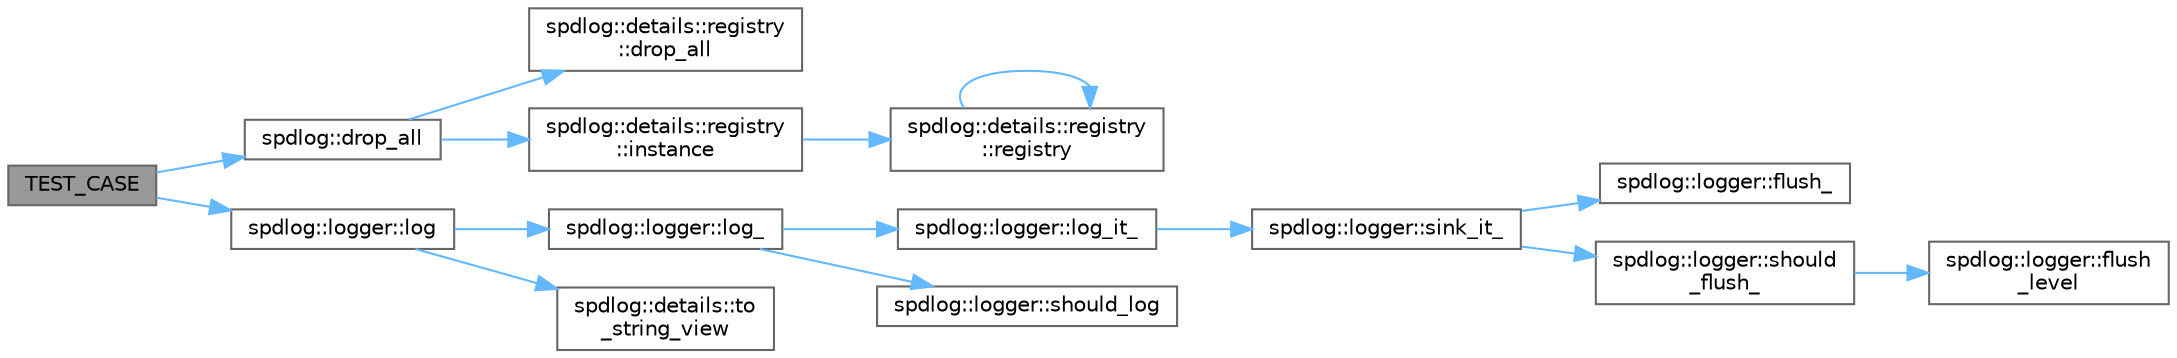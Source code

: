 digraph "TEST_CASE"
{
 // LATEX_PDF_SIZE
  bgcolor="transparent";
  edge [fontname=Helvetica,fontsize=10,labelfontname=Helvetica,labelfontsize=10];
  node [fontname=Helvetica,fontsize=10,shape=box,height=0.2,width=0.4];
  rankdir="LR";
  Node1 [id="Node000001",label="TEST_CASE",height=0.2,width=0.4,color="gray40", fillcolor="grey60", style="filled", fontcolor="black",tooltip=" "];
  Node1 -> Node2 [id="edge15_Node000001_Node000002",color="steelblue1",style="solid",tooltip=" "];
  Node2 [id="Node000002",label="spdlog::drop_all",height=0.2,width=0.4,color="grey40", fillcolor="white", style="filled",URL="$namespacespdlog.html#af5f9a5c8606600fdac171e998b2f0a33",tooltip=" "];
  Node2 -> Node3 [id="edge16_Node000002_Node000003",color="steelblue1",style="solid",tooltip=" "];
  Node3 [id="Node000003",label="spdlog::details::registry\l::drop_all",height=0.2,width=0.4,color="grey40", fillcolor="white", style="filled",URL="$classspdlog_1_1details_1_1registry.html#a301f502d1af4425459674b6f2f0280b5",tooltip=" "];
  Node2 -> Node4 [id="edge17_Node000002_Node000004",color="steelblue1",style="solid",tooltip=" "];
  Node4 [id="Node000004",label="spdlog::details::registry\l::instance",height=0.2,width=0.4,color="grey40", fillcolor="white", style="filled",URL="$classspdlog_1_1details_1_1registry.html#aa03a75101aed166275ba27d0b2235e5d",tooltip=" "];
  Node4 -> Node5 [id="edge18_Node000004_Node000005",color="steelblue1",style="solid",tooltip=" "];
  Node5 [id="Node000005",label="spdlog::details::registry\l::registry",height=0.2,width=0.4,color="grey40", fillcolor="white", style="filled",URL="$classspdlog_1_1details_1_1registry.html#ab5c1a2f7b8e2e9eec4e0fa75d9167f3b",tooltip=" "];
  Node5 -> Node5 [id="edge19_Node000005_Node000005",color="steelblue1",style="solid",tooltip=" "];
  Node1 -> Node6 [id="edge20_Node000001_Node000006",color="steelblue1",style="solid",tooltip=" "];
  Node6 [id="Node000006",label="spdlog::logger::log",height=0.2,width=0.4,color="grey40", fillcolor="white", style="filled",URL="$classspdlog_1_1logger.html#a40cf6aff63e039865c000fa2b1cfde6a",tooltip=" "];
  Node6 -> Node7 [id="edge21_Node000006_Node000007",color="steelblue1",style="solid",tooltip=" "];
  Node7 [id="Node000007",label="spdlog::logger::log_",height=0.2,width=0.4,color="grey40", fillcolor="white", style="filled",URL="$classspdlog_1_1logger.html#a393d7bc2b8eb227e121f38e3573bbc88",tooltip=" "];
  Node7 -> Node8 [id="edge22_Node000007_Node000008",color="steelblue1",style="solid",tooltip=" "];
  Node8 [id="Node000008",label="spdlog::logger::log_it_",height=0.2,width=0.4,color="grey40", fillcolor="white", style="filled",URL="$classspdlog_1_1logger.html#af4f4e7fef776a4443e8e691dca560aec",tooltip=" "];
  Node8 -> Node9 [id="edge23_Node000008_Node000009",color="steelblue1",style="solid",tooltip=" "];
  Node9 [id="Node000009",label="spdlog::logger::sink_it_",height=0.2,width=0.4,color="grey40", fillcolor="white", style="filled",URL="$classspdlog_1_1logger.html#a903938d3018e32dedcbd090e624ab5ee",tooltip=" "];
  Node9 -> Node10 [id="edge24_Node000009_Node000010",color="steelblue1",style="solid",tooltip=" "];
  Node10 [id="Node000010",label="spdlog::logger::flush_",height=0.2,width=0.4,color="grey40", fillcolor="white", style="filled",URL="$classspdlog_1_1logger.html#a4410446ddde8880655f00729521e9718",tooltip=" "];
  Node9 -> Node11 [id="edge25_Node000009_Node000011",color="steelblue1",style="solid",tooltip=" "];
  Node11 [id="Node000011",label="spdlog::logger::should\l_flush_",height=0.2,width=0.4,color="grey40", fillcolor="white", style="filled",URL="$classspdlog_1_1logger.html#ad39bf7f0608d13e335dd19dfce484b36",tooltip=" "];
  Node11 -> Node12 [id="edge26_Node000011_Node000012",color="steelblue1",style="solid",tooltip=" "];
  Node12 [id="Node000012",label="spdlog::logger::flush\l_level",height=0.2,width=0.4,color="grey40", fillcolor="white", style="filled",URL="$classspdlog_1_1logger.html#a531a5fdd8cc96405858bf64a272614d3",tooltip=" "];
  Node7 -> Node13 [id="edge27_Node000007_Node000013",color="steelblue1",style="solid",tooltip=" "];
  Node13 [id="Node000013",label="spdlog::logger::should_log",height=0.2,width=0.4,color="grey40", fillcolor="white", style="filled",URL="$classspdlog_1_1logger.html#a94c77395570c462953ded4188aaaf655",tooltip=" "];
  Node6 -> Node14 [id="edge28_Node000006_Node000014",color="steelblue1",style="solid",tooltip=" "];
  Node14 [id="Node000014",label="spdlog::details::to\l_string_view",height=0.2,width=0.4,color="grey40", fillcolor="white", style="filled",URL="$namespacespdlog_1_1details.html#a24574d19e82c36c0bb29c751c098d039",tooltip=" "];
}
